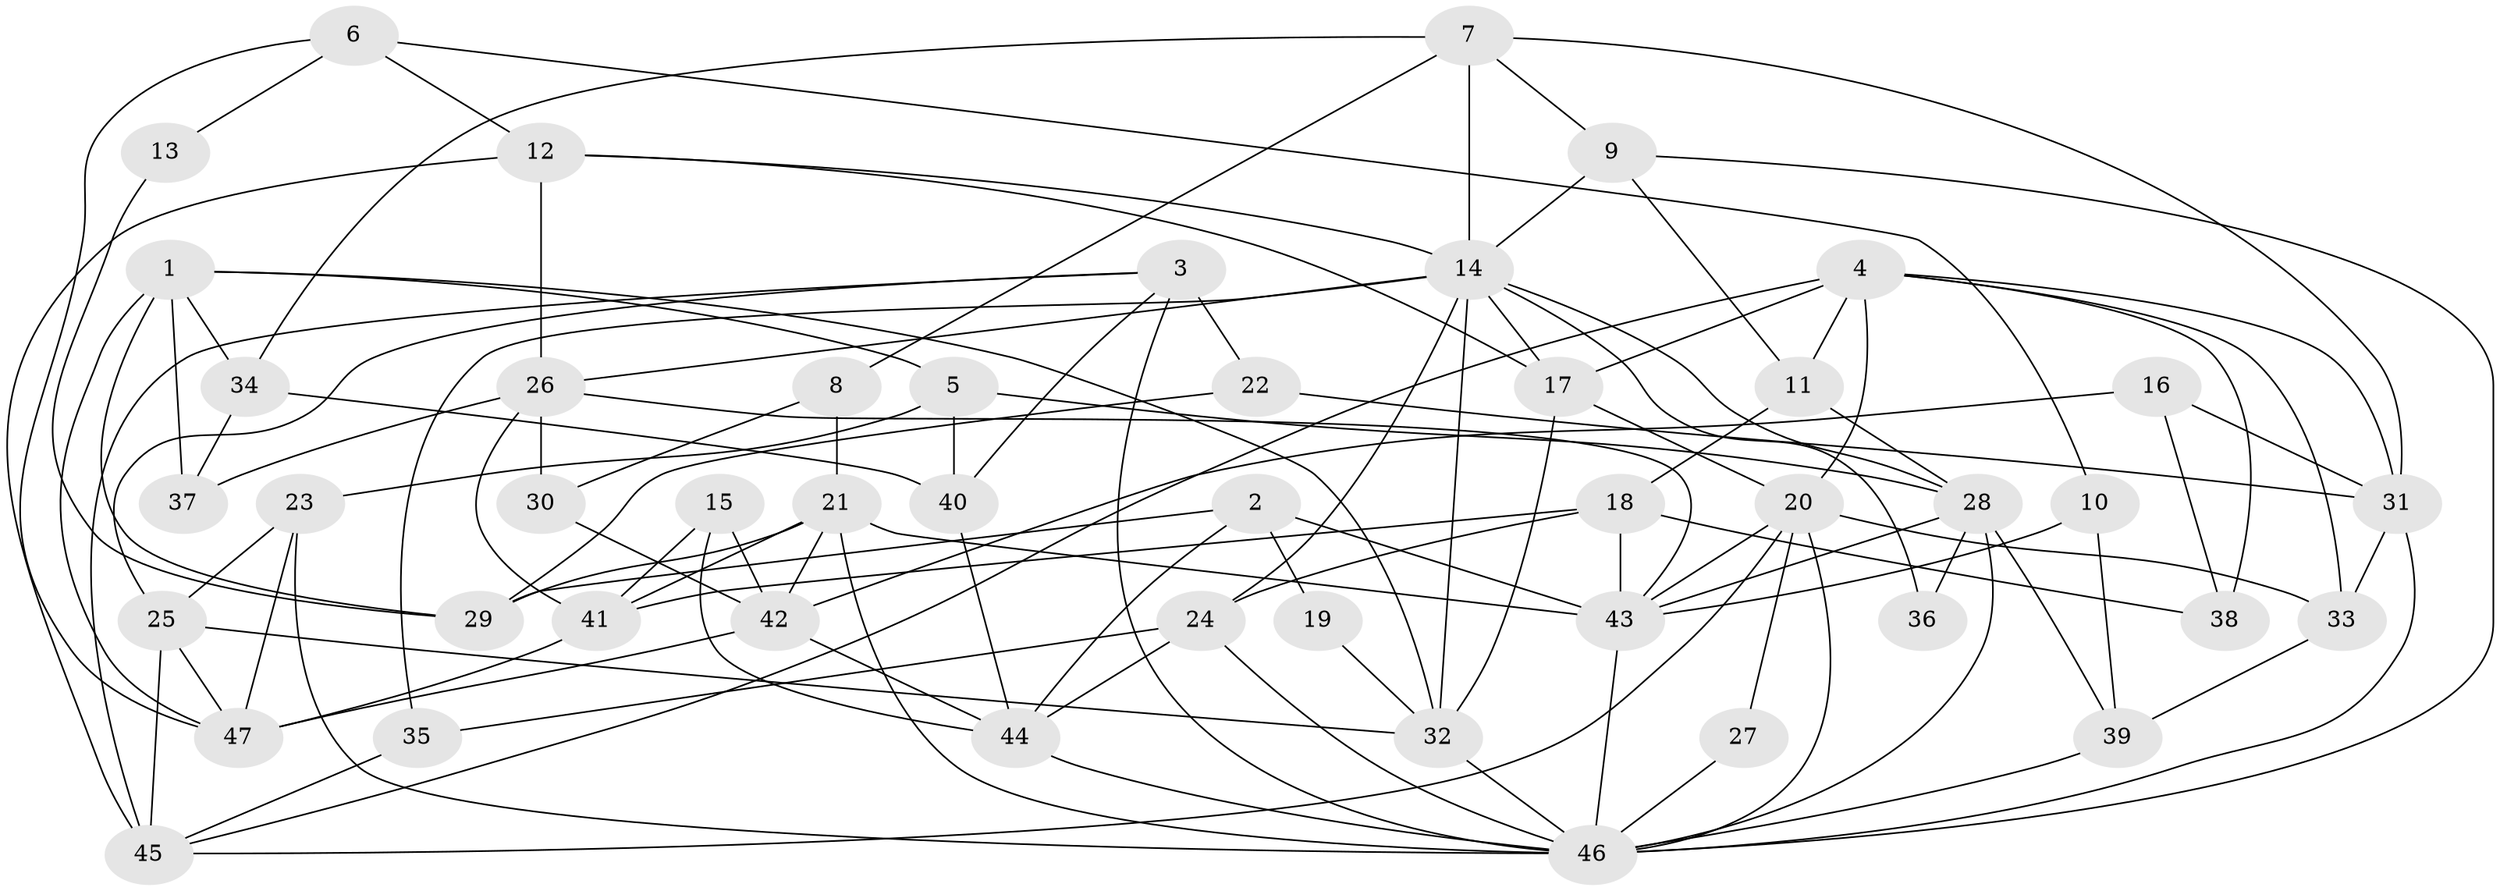 // original degree distribution, {2: 0.19230769230769232, 4: 0.3076923076923077, 6: 0.10256410256410256, 5: 0.1282051282051282, 3: 0.20512820512820512, 9: 0.01282051282051282, 7: 0.01282051282051282, 8: 0.038461538461538464}
// Generated by graph-tools (version 1.1) at 2025/37/03/04/25 23:37:01]
// undirected, 47 vertices, 113 edges
graph export_dot {
  node [color=gray90,style=filled];
  1;
  2;
  3;
  4;
  5;
  6;
  7;
  8;
  9;
  10;
  11;
  12;
  13;
  14;
  15;
  16;
  17;
  18;
  19;
  20;
  21;
  22;
  23;
  24;
  25;
  26;
  27;
  28;
  29;
  30;
  31;
  32;
  33;
  34;
  35;
  36;
  37;
  38;
  39;
  40;
  41;
  42;
  43;
  44;
  45;
  46;
  47;
  1 -- 5 [weight=1.0];
  1 -- 29 [weight=1.0];
  1 -- 32 [weight=1.0];
  1 -- 34 [weight=1.0];
  1 -- 37 [weight=1.0];
  1 -- 47 [weight=1.0];
  2 -- 19 [weight=1.0];
  2 -- 29 [weight=1.0];
  2 -- 43 [weight=1.0];
  2 -- 44 [weight=1.0];
  3 -- 22 [weight=1.0];
  3 -- 25 [weight=1.0];
  3 -- 40 [weight=1.0];
  3 -- 45 [weight=1.0];
  3 -- 46 [weight=1.0];
  4 -- 11 [weight=1.0];
  4 -- 17 [weight=1.0];
  4 -- 20 [weight=1.0];
  4 -- 31 [weight=1.0];
  4 -- 33 [weight=1.0];
  4 -- 38 [weight=1.0];
  4 -- 45 [weight=1.0];
  5 -- 23 [weight=1.0];
  5 -- 28 [weight=1.0];
  5 -- 40 [weight=1.0];
  6 -- 10 [weight=1.0];
  6 -- 12 [weight=1.0];
  6 -- 13 [weight=1.0];
  6 -- 47 [weight=1.0];
  7 -- 8 [weight=1.0];
  7 -- 9 [weight=1.0];
  7 -- 14 [weight=1.0];
  7 -- 31 [weight=1.0];
  7 -- 34 [weight=1.0];
  8 -- 21 [weight=1.0];
  8 -- 30 [weight=1.0];
  9 -- 11 [weight=1.0];
  9 -- 14 [weight=1.0];
  9 -- 46 [weight=1.0];
  10 -- 39 [weight=2.0];
  10 -- 43 [weight=1.0];
  11 -- 18 [weight=1.0];
  11 -- 28 [weight=1.0];
  12 -- 14 [weight=1.0];
  12 -- 17 [weight=1.0];
  12 -- 26 [weight=1.0];
  12 -- 45 [weight=1.0];
  13 -- 29 [weight=1.0];
  14 -- 17 [weight=1.0];
  14 -- 24 [weight=1.0];
  14 -- 26 [weight=1.0];
  14 -- 28 [weight=1.0];
  14 -- 32 [weight=1.0];
  14 -- 35 [weight=1.0];
  14 -- 36 [weight=1.0];
  15 -- 41 [weight=2.0];
  15 -- 42 [weight=1.0];
  15 -- 44 [weight=1.0];
  16 -- 31 [weight=1.0];
  16 -- 38 [weight=1.0];
  16 -- 42 [weight=1.0];
  17 -- 20 [weight=2.0];
  17 -- 32 [weight=1.0];
  18 -- 24 [weight=1.0];
  18 -- 38 [weight=1.0];
  18 -- 41 [weight=1.0];
  18 -- 43 [weight=1.0];
  19 -- 32 [weight=1.0];
  20 -- 27 [weight=1.0];
  20 -- 33 [weight=1.0];
  20 -- 43 [weight=1.0];
  20 -- 45 [weight=1.0];
  20 -- 46 [weight=1.0];
  21 -- 29 [weight=1.0];
  21 -- 41 [weight=1.0];
  21 -- 42 [weight=1.0];
  21 -- 43 [weight=1.0];
  21 -- 46 [weight=1.0];
  22 -- 29 [weight=1.0];
  22 -- 31 [weight=1.0];
  23 -- 25 [weight=1.0];
  23 -- 46 [weight=2.0];
  23 -- 47 [weight=1.0];
  24 -- 35 [weight=1.0];
  24 -- 44 [weight=1.0];
  24 -- 46 [weight=1.0];
  25 -- 32 [weight=1.0];
  25 -- 45 [weight=2.0];
  25 -- 47 [weight=1.0];
  26 -- 30 [weight=1.0];
  26 -- 37 [weight=1.0];
  26 -- 41 [weight=1.0];
  26 -- 43 [weight=1.0];
  27 -- 46 [weight=1.0];
  28 -- 36 [weight=1.0];
  28 -- 39 [weight=2.0];
  28 -- 43 [weight=2.0];
  28 -- 46 [weight=1.0];
  30 -- 42 [weight=1.0];
  31 -- 33 [weight=1.0];
  31 -- 46 [weight=1.0];
  32 -- 46 [weight=1.0];
  33 -- 39 [weight=1.0];
  34 -- 37 [weight=1.0];
  34 -- 40 [weight=1.0];
  35 -- 45 [weight=1.0];
  39 -- 46 [weight=1.0];
  40 -- 44 [weight=1.0];
  41 -- 47 [weight=1.0];
  42 -- 44 [weight=1.0];
  42 -- 47 [weight=1.0];
  43 -- 46 [weight=2.0];
  44 -- 46 [weight=1.0];
}
